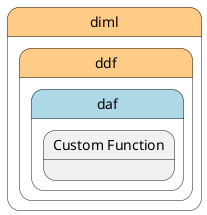 @startuml
left to right direction


state "diml" as diml #ffcc88 {
state "ddf" as dimlddf #ffcc88 {
state "daf" as dimlddfdaf #lightblue {
}
}
}


state dimlddfdaf #lightblue {
    state "Custom Function" as daffunction {
    }
}





@enduml
